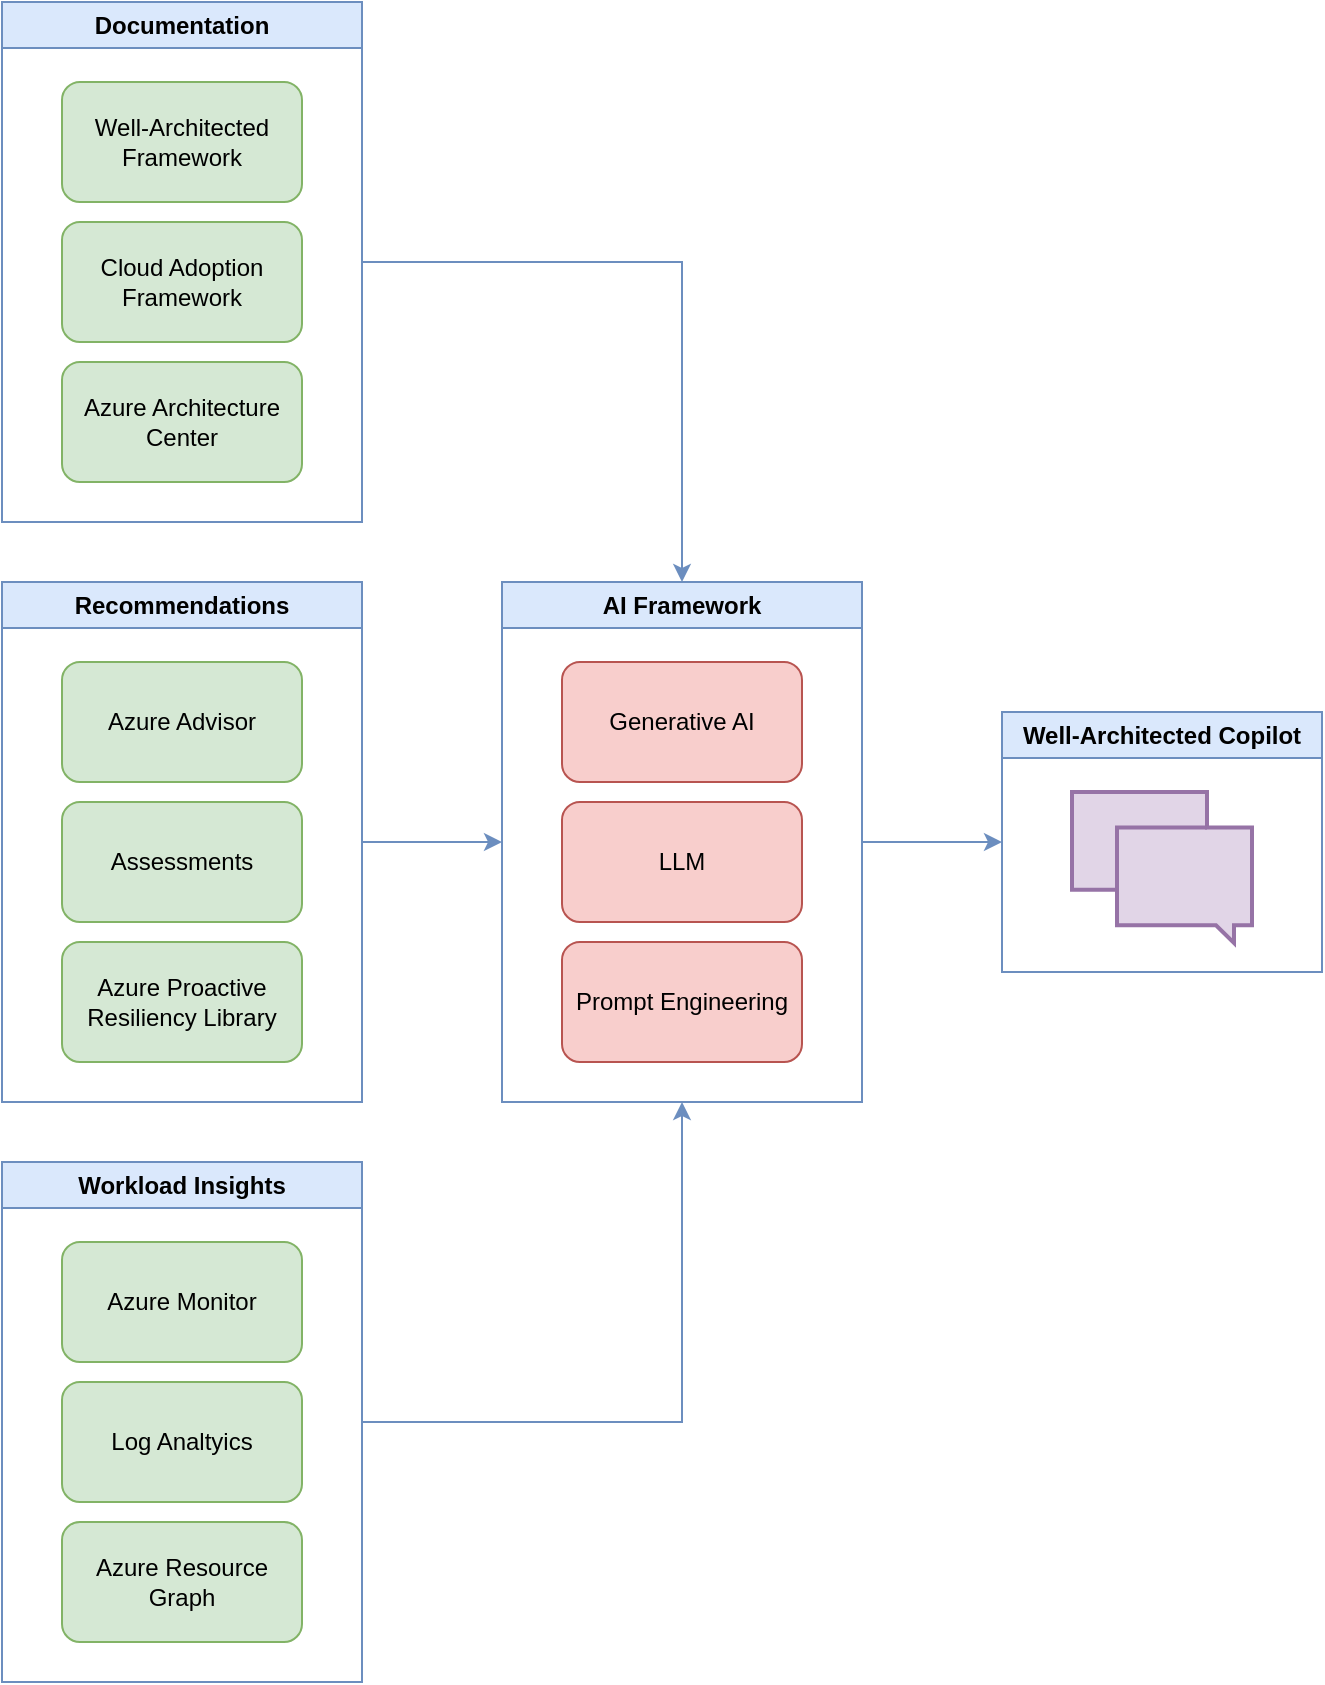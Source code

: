 <mxfile version="21.6.9" type="device">
  <diagram name="Page-1" id="-6El-rx23CjQ8ttJNd6v">
    <mxGraphModel dx="1417" dy="914" grid="1" gridSize="10" guides="1" tooltips="1" connect="1" arrows="1" fold="1" page="1" pageScale="1" pageWidth="850" pageHeight="1100" math="0" shadow="0">
      <root>
        <mxCell id="0" />
        <mxCell id="1" parent="0" />
        <mxCell id="gcKrpCnsdTGYeye2cyEg-17" style="edgeStyle=orthogonalEdgeStyle;rounded=0;orthogonalLoop=1;jettySize=auto;html=1;fillColor=#dae8fc;strokeColor=#6c8ebf;" parent="1" source="gcKrpCnsdTGYeye2cyEg-5" target="gcKrpCnsdTGYeye2cyEg-16" edge="1">
          <mxGeometry relative="1" as="geometry" />
        </mxCell>
        <mxCell id="gcKrpCnsdTGYeye2cyEg-5" value="Documentation" style="swimlane;whiteSpace=wrap;html=1;fillColor=#dae8fc;strokeColor=#6c8ebf;" parent="1" vertex="1">
          <mxGeometry x="120" y="110" width="180" height="260" as="geometry" />
        </mxCell>
        <mxCell id="gcKrpCnsdTGYeye2cyEg-2" value="Well-Architected Framework" style="rounded=1;whiteSpace=wrap;html=1;fillColor=#d5e8d4;strokeColor=#82b366;" parent="gcKrpCnsdTGYeye2cyEg-5" vertex="1">
          <mxGeometry x="30" y="40" width="120" height="60" as="geometry" />
        </mxCell>
        <mxCell id="gcKrpCnsdTGYeye2cyEg-3" value="Cloud Adoption Framework" style="rounded=1;whiteSpace=wrap;html=1;fillColor=#d5e8d4;strokeColor=#82b366;" parent="gcKrpCnsdTGYeye2cyEg-5" vertex="1">
          <mxGeometry x="30" y="110" width="120" height="60" as="geometry" />
        </mxCell>
        <mxCell id="gcKrpCnsdTGYeye2cyEg-4" value="Azure Architecture Center" style="rounded=1;whiteSpace=wrap;html=1;fillColor=#d5e8d4;strokeColor=#82b366;" parent="gcKrpCnsdTGYeye2cyEg-5" vertex="1">
          <mxGeometry x="30" y="180" width="120" height="60" as="geometry" />
        </mxCell>
        <mxCell id="gcKrpCnsdTGYeye2cyEg-18" style="edgeStyle=orthogonalEdgeStyle;rounded=0;orthogonalLoop=1;jettySize=auto;html=1;exitX=1;exitY=0.5;exitDx=0;exitDy=0;entryX=0;entryY=0.5;entryDx=0;entryDy=0;fillColor=#dae8fc;strokeColor=#6c8ebf;" parent="1" source="gcKrpCnsdTGYeye2cyEg-7" target="gcKrpCnsdTGYeye2cyEg-16" edge="1">
          <mxGeometry relative="1" as="geometry" />
        </mxCell>
        <mxCell id="gcKrpCnsdTGYeye2cyEg-7" value="Recommendations" style="swimlane;whiteSpace=wrap;html=1;fillColor=#dae8fc;strokeColor=#6c8ebf;" parent="1" vertex="1">
          <mxGeometry x="120" y="400" width="180" height="260" as="geometry" />
        </mxCell>
        <mxCell id="gcKrpCnsdTGYeye2cyEg-8" value="Azure Advisor" style="rounded=1;whiteSpace=wrap;html=1;fillColor=#d5e8d4;strokeColor=#82b366;" parent="gcKrpCnsdTGYeye2cyEg-7" vertex="1">
          <mxGeometry x="30" y="40" width="120" height="60" as="geometry" />
        </mxCell>
        <mxCell id="gcKrpCnsdTGYeye2cyEg-9" value="Assessments" style="rounded=1;whiteSpace=wrap;html=1;fillColor=#d5e8d4;strokeColor=#82b366;" parent="gcKrpCnsdTGYeye2cyEg-7" vertex="1">
          <mxGeometry x="30" y="110" width="120" height="60" as="geometry" />
        </mxCell>
        <mxCell id="gcKrpCnsdTGYeye2cyEg-10" value="Azure Proactive Resiliency Library" style="rounded=1;whiteSpace=wrap;html=1;fillColor=#d5e8d4;strokeColor=#82b366;" parent="gcKrpCnsdTGYeye2cyEg-7" vertex="1">
          <mxGeometry x="30" y="180" width="120" height="60" as="geometry" />
        </mxCell>
        <mxCell id="gcKrpCnsdTGYeye2cyEg-19" style="edgeStyle=orthogonalEdgeStyle;rounded=0;orthogonalLoop=1;jettySize=auto;html=1;exitX=1;exitY=0.5;exitDx=0;exitDy=0;entryX=0.5;entryY=1;entryDx=0;entryDy=0;fillColor=#dae8fc;strokeColor=#6c8ebf;" parent="1" source="gcKrpCnsdTGYeye2cyEg-11" target="gcKrpCnsdTGYeye2cyEg-16" edge="1">
          <mxGeometry relative="1" as="geometry" />
        </mxCell>
        <mxCell id="gcKrpCnsdTGYeye2cyEg-11" value="Workload Insights" style="swimlane;whiteSpace=wrap;html=1;fillColor=#dae8fc;strokeColor=#6c8ebf;" parent="1" vertex="1">
          <mxGeometry x="120" y="690" width="180" height="260" as="geometry" />
        </mxCell>
        <mxCell id="gcKrpCnsdTGYeye2cyEg-13" value="Azure Monitor" style="rounded=1;whiteSpace=wrap;html=1;fillColor=#d5e8d4;strokeColor=#82b366;" parent="gcKrpCnsdTGYeye2cyEg-11" vertex="1">
          <mxGeometry x="30" y="40" width="120" height="60" as="geometry" />
        </mxCell>
        <mxCell id="gcKrpCnsdTGYeye2cyEg-14" value="Log Analtyics" style="rounded=1;whiteSpace=wrap;html=1;fillColor=#d5e8d4;strokeColor=#82b366;" parent="gcKrpCnsdTGYeye2cyEg-11" vertex="1">
          <mxGeometry x="30" y="110" width="120" height="60" as="geometry" />
        </mxCell>
        <mxCell id="gcKrpCnsdTGYeye2cyEg-15" value="Azure Resource Graph" style="rounded=1;whiteSpace=wrap;html=1;fillColor=#d5e8d4;strokeColor=#82b366;" parent="gcKrpCnsdTGYeye2cyEg-11" vertex="1">
          <mxGeometry x="30" y="180" width="120" height="60" as="geometry" />
        </mxCell>
        <mxCell id="gcKrpCnsdTGYeye2cyEg-32" style="edgeStyle=orthogonalEdgeStyle;rounded=0;orthogonalLoop=1;jettySize=auto;html=1;fillColor=#dae8fc;strokeColor=#6c8ebf;" parent="1" source="gcKrpCnsdTGYeye2cyEg-16" edge="1">
          <mxGeometry relative="1" as="geometry">
            <mxPoint x="620" y="530" as="targetPoint" />
          </mxGeometry>
        </mxCell>
        <mxCell id="gcKrpCnsdTGYeye2cyEg-16" value="AI Framework" style="swimlane;whiteSpace=wrap;html=1;fillColor=#dae8fc;strokeColor=#6c8ebf;" parent="1" vertex="1">
          <mxGeometry x="370" y="400" width="180" height="260" as="geometry">
            <mxRectangle x="370" y="400" width="120" height="30" as="alternateBounds" />
          </mxGeometry>
        </mxCell>
        <mxCell id="gcKrpCnsdTGYeye2cyEg-20" value="Generative AI" style="rounded=1;whiteSpace=wrap;html=1;fillColor=#f8cecc;strokeColor=#b85450;" parent="gcKrpCnsdTGYeye2cyEg-16" vertex="1">
          <mxGeometry x="30" y="40" width="120" height="60" as="geometry" />
        </mxCell>
        <mxCell id="gcKrpCnsdTGYeye2cyEg-21" value="LLM" style="rounded=1;whiteSpace=wrap;html=1;fillColor=#f8cecc;strokeColor=#b85450;" parent="gcKrpCnsdTGYeye2cyEg-16" vertex="1">
          <mxGeometry x="30" y="110" width="120" height="60" as="geometry" />
        </mxCell>
        <mxCell id="gcKrpCnsdTGYeye2cyEg-22" value="Prompt Engineering" style="rounded=1;whiteSpace=wrap;html=1;fillColor=#f8cecc;strokeColor=#b85450;" parent="gcKrpCnsdTGYeye2cyEg-16" vertex="1">
          <mxGeometry x="30" y="180" width="120" height="60" as="geometry" />
        </mxCell>
        <mxCell id="gcKrpCnsdTGYeye2cyEg-28" value="Well-Architected Copilot" style="swimlane;whiteSpace=wrap;html=1;fillColor=#dae8fc;strokeColor=#6c8ebf;" parent="1" vertex="1">
          <mxGeometry x="620" y="465" width="160" height="130" as="geometry" />
        </mxCell>
        <mxCell id="gcKrpCnsdTGYeye2cyEg-31" value="" style="html=1;verticalLabelPosition=bottom;align=center;labelBackgroundColor=#ffffff;verticalAlign=top;strokeWidth=2;strokeColor=#9673a6;shadow=0;dashed=0;shape=mxgraph.ios7.icons.messages;fillColor=#e1d5e7;" parent="gcKrpCnsdTGYeye2cyEg-28" vertex="1">
          <mxGeometry x="35" y="40" width="90" height="75.5" as="geometry" />
        </mxCell>
      </root>
    </mxGraphModel>
  </diagram>
</mxfile>
